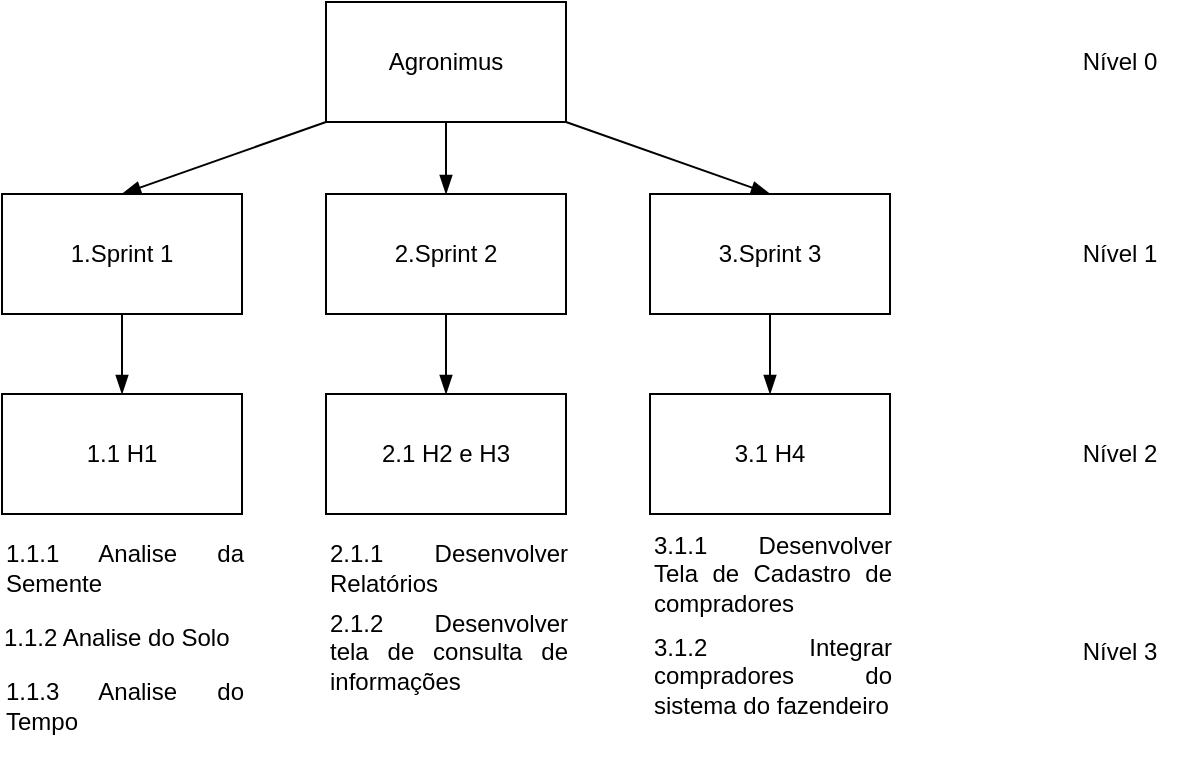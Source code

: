 <mxfile version="20.3.6" type="google"><diagram id="1mnR-P2wewhu9MI5VCOq" name="Página-1"><mxGraphModel grid="0" page="0" gridSize="10" guides="1" tooltips="1" connect="1" arrows="1" fold="1" pageScale="1" pageWidth="827" pageHeight="1169" math="0" shadow="0"><root><mxCell id="0"/><mxCell id="1" parent="0"/><mxCell id="-r7wzdcr3yc7kjTwW-Ge-1" value="Agronimus" style="rounded=0;whiteSpace=wrap;html=1;hachureGap=4;" vertex="1" parent="1"><mxGeometry x="255" y="41" width="120" height="60" as="geometry"/></mxCell><mxCell id="-r7wzdcr3yc7kjTwW-Ge-3" value="1.Sprint 1" style="rounded=0;whiteSpace=wrap;html=1;hachureGap=4;" vertex="1" parent="1"><mxGeometry x="93" y="137" width="120" height="60" as="geometry"/></mxCell><mxCell id="-r7wzdcr3yc7kjTwW-Ge-4" value="2.Sprint 2" style="rounded=0;whiteSpace=wrap;html=1;hachureGap=4;" vertex="1" parent="1"><mxGeometry x="255" y="137" width="120" height="60" as="geometry"/></mxCell><mxCell id="-r7wzdcr3yc7kjTwW-Ge-5" value="3.Sprint 3" style="rounded=0;whiteSpace=wrap;html=1;hachureGap=4;" vertex="1" parent="1"><mxGeometry x="417" y="137" width="120" height="60" as="geometry"/></mxCell><mxCell id="-r7wzdcr3yc7kjTwW-Ge-7" value="" style="endArrow=blockThin;html=1;rounded=0;startSize=14;endSize=7;sourcePerimeterSpacing=8;targetPerimeterSpacing=8;curved=1;exitX=0;exitY=1;exitDx=0;exitDy=0;entryX=0.5;entryY=0;entryDx=0;entryDy=0;endFill=1;" edge="1" parent="1" source="-r7wzdcr3yc7kjTwW-Ge-1" target="-r7wzdcr3yc7kjTwW-Ge-3"><mxGeometry width="50" height="50" relative="1" as="geometry"><mxPoint x="265" y="81" as="sourcePoint"/><mxPoint x="81" y="147" as="targetPoint"/></mxGeometry></mxCell><mxCell id="-r7wzdcr3yc7kjTwW-Ge-8" value="" style="endArrow=blockThin;html=1;rounded=0;startSize=14;endSize=7;sourcePerimeterSpacing=8;targetPerimeterSpacing=8;curved=1;exitX=0.5;exitY=1;exitDx=0;exitDy=0;entryX=0.5;entryY=0;entryDx=0;entryDy=0;endFill=1;" edge="1" parent="1" source="-r7wzdcr3yc7kjTwW-Ge-1" target="-r7wzdcr3yc7kjTwW-Ge-4"><mxGeometry width="50" height="50" relative="1" as="geometry"><mxPoint x="265" y="111" as="sourcePoint"/><mxPoint x="243" y="147" as="targetPoint"/></mxGeometry></mxCell><mxCell id="-r7wzdcr3yc7kjTwW-Ge-9" value="" style="endArrow=blockThin;html=1;rounded=0;startSize=14;endSize=7;sourcePerimeterSpacing=8;targetPerimeterSpacing=8;curved=1;exitX=1;exitY=1;exitDx=0;exitDy=0;entryX=0.5;entryY=0;entryDx=0;entryDy=0;endFill=1;" edge="1" parent="1" source="-r7wzdcr3yc7kjTwW-Ge-1" target="-r7wzdcr3yc7kjTwW-Ge-5"><mxGeometry width="50" height="50" relative="1" as="geometry"><mxPoint x="275" y="121" as="sourcePoint"/><mxPoint x="253" y="157" as="targetPoint"/></mxGeometry></mxCell><mxCell id="-r7wzdcr3yc7kjTwW-Ge-10" value="1.1 H1" style="rounded=0;whiteSpace=wrap;html=1;hachureGap=4;" vertex="1" parent="1"><mxGeometry x="93" y="237" width="120" height="60" as="geometry"/></mxCell><mxCell id="-r7wzdcr3yc7kjTwW-Ge-11" value="2.1 H2 e H3" style="rounded=0;whiteSpace=wrap;html=1;hachureGap=4;" vertex="1" parent="1"><mxGeometry x="255" y="237" width="120" height="60" as="geometry"/></mxCell><mxCell id="-r7wzdcr3yc7kjTwW-Ge-15" value="3.1 H4" style="rounded=0;whiteSpace=wrap;html=1;hachureGap=4;" vertex="1" parent="1"><mxGeometry x="417" y="237" width="120" height="60" as="geometry"/></mxCell><mxCell id="-r7wzdcr3yc7kjTwW-Ge-16" value="" style="endArrow=blockThin;html=1;rounded=0;startSize=14;endSize=7;sourcePerimeterSpacing=8;targetPerimeterSpacing=8;curved=1;exitX=0.5;exitY=1;exitDx=0;exitDy=0;entryX=0.5;entryY=0;entryDx=0;entryDy=0;endFill=1;" edge="1" parent="1" source="-r7wzdcr3yc7kjTwW-Ge-3" target="-r7wzdcr3yc7kjTwW-Ge-10"><mxGeometry width="50" height="50" relative="1" as="geometry"><mxPoint x="265" y="111" as="sourcePoint"/><mxPoint x="163" y="147" as="targetPoint"/></mxGeometry></mxCell><mxCell id="-r7wzdcr3yc7kjTwW-Ge-17" value="" style="endArrow=blockThin;html=1;rounded=0;startSize=14;endSize=7;sourcePerimeterSpacing=8;targetPerimeterSpacing=8;curved=1;exitX=0.5;exitY=1;exitDx=0;exitDy=0;entryX=0.5;entryY=0;entryDx=0;entryDy=0;endFill=1;" edge="1" parent="1" source="-r7wzdcr3yc7kjTwW-Ge-4" target="-r7wzdcr3yc7kjTwW-Ge-11"><mxGeometry width="50" height="50" relative="1" as="geometry"><mxPoint x="303" y="207" as="sourcePoint"/><mxPoint x="303" y="247" as="targetPoint"/></mxGeometry></mxCell><mxCell id="-r7wzdcr3yc7kjTwW-Ge-18" value="" style="endArrow=blockThin;html=1;rounded=0;startSize=14;endSize=7;sourcePerimeterSpacing=8;targetPerimeterSpacing=8;curved=1;exitX=0.5;exitY=1;exitDx=0;exitDy=0;entryX=0.5;entryY=0;entryDx=0;entryDy=0;endFill=1;" edge="1" parent="1" source="-r7wzdcr3yc7kjTwW-Ge-5" target="-r7wzdcr3yc7kjTwW-Ge-15"><mxGeometry width="50" height="50" relative="1" as="geometry"><mxPoint x="463" y="217" as="sourcePoint"/><mxPoint x="463" y="257" as="targetPoint"/></mxGeometry></mxCell><mxCell id="-r7wzdcr3yc7kjTwW-Ge-19" value="&lt;div style=&quot;text-align: justify;&quot;&gt;&lt;span style=&quot;background-color: initial;&quot;&gt;1.1.1 Analise da Semente&lt;/span&gt;&lt;/div&gt;" style="text;html=1;strokeColor=none;fillColor=none;align=left;verticalAlign=middle;whiteSpace=wrap;rounded=0;hachureGap=4;" vertex="1" parent="1"><mxGeometry x="93" y="297" width="121" height="54" as="geometry"/></mxCell><mxCell id="-r7wzdcr3yc7kjTwW-Ge-20" value="&lt;div style=&quot;text-align: justify;&quot;&gt;&lt;span style=&quot;background-color: initial;&quot;&gt;1.1.2 Analise do Solo&lt;/span&gt;&lt;/div&gt;" style="text;html=1;strokeColor=none;fillColor=none;align=left;verticalAlign=middle;whiteSpace=wrap;rounded=0;hachureGap=4;" vertex="1" parent="1"><mxGeometry x="92" y="332" width="121" height="54" as="geometry"/></mxCell><mxCell id="-r7wzdcr3yc7kjTwW-Ge-21" value="&lt;div style=&quot;text-align: justify;&quot;&gt;&lt;span style=&quot;background-color: initial;&quot;&gt;1.1.3 Analise do Tempo&lt;/span&gt;&lt;/div&gt;" style="text;html=1;strokeColor=none;fillColor=none;align=left;verticalAlign=middle;whiteSpace=wrap;rounded=0;hachureGap=4;" vertex="1" parent="1"><mxGeometry x="93" y="366" width="121" height="54" as="geometry"/></mxCell><mxCell id="-r7wzdcr3yc7kjTwW-Ge-22" value="&lt;div style=&quot;text-align: justify;&quot;&gt;&lt;span style=&quot;background-color: initial;&quot;&gt;2.1.1 Desenvolver Relatórios&lt;/span&gt;&lt;/div&gt;" style="text;html=1;strokeColor=none;fillColor=none;align=left;verticalAlign=middle;whiteSpace=wrap;rounded=0;hachureGap=4;" vertex="1" parent="1"><mxGeometry x="255" y="297" width="121" height="54" as="geometry"/></mxCell><mxCell id="-r7wzdcr3yc7kjTwW-Ge-23" value="&lt;div style=&quot;text-align: justify;&quot;&gt;&lt;span style=&quot;background-color: initial;&quot;&gt;2.1.2 Desenvolver tela de consulta de informações&lt;/span&gt;&lt;/div&gt;" style="text;html=1;strokeColor=none;fillColor=none;align=left;verticalAlign=middle;whiteSpace=wrap;rounded=0;hachureGap=4;" vertex="1" parent="1"><mxGeometry x="255" y="339" width="121" height="54" as="geometry"/></mxCell><mxCell id="-r7wzdcr3yc7kjTwW-Ge-25" value="&lt;div style=&quot;text-align: justify;&quot;&gt;&lt;span style=&quot;background-color: initial;&quot;&gt;3.1.1 Desenvolver Tela de Cadastro de compradores&lt;/span&gt;&lt;/div&gt;" style="text;html=1;strokeColor=none;fillColor=none;align=left;verticalAlign=middle;whiteSpace=wrap;rounded=0;hachureGap=4;" vertex="1" parent="1"><mxGeometry x="417" y="300" width="121" height="54" as="geometry"/></mxCell><mxCell id="-r7wzdcr3yc7kjTwW-Ge-26" value="&lt;div style=&quot;text-align: justify;&quot;&gt;&lt;span style=&quot;background-color: initial;&quot;&gt;3.1.2 Integrar compradores do sistema do fazendeiro&lt;/span&gt;&lt;/div&gt;" style="text;html=1;strokeColor=none;fillColor=none;align=left;verticalAlign=middle;whiteSpace=wrap;rounded=0;hachureGap=4;" vertex="1" parent="1"><mxGeometry x="417" y="351" width="121" height="54" as="geometry"/></mxCell><mxCell id="-r7wzdcr3yc7kjTwW-Ge-27" value="Nível 0" style="text;html=1;strokeColor=none;fillColor=none;align=center;verticalAlign=middle;whiteSpace=wrap;rounded=0;hachureGap=4;" vertex="1" parent="1"><mxGeometry x="622" y="56" width="60" height="30" as="geometry"/></mxCell><mxCell id="-r7wzdcr3yc7kjTwW-Ge-28" value="Nível 1" style="text;html=1;strokeColor=none;fillColor=none;align=center;verticalAlign=middle;whiteSpace=wrap;rounded=0;hachureGap=4;" vertex="1" parent="1"><mxGeometry x="622" y="152" width="60" height="30" as="geometry"/></mxCell><mxCell id="-r7wzdcr3yc7kjTwW-Ge-29" value="Nível 2" style="text;html=1;strokeColor=none;fillColor=none;align=center;verticalAlign=middle;whiteSpace=wrap;rounded=0;hachureGap=4;" vertex="1" parent="1"><mxGeometry x="622" y="252" width="60" height="30" as="geometry"/></mxCell><mxCell id="-r7wzdcr3yc7kjTwW-Ge-30" value="Nível 3" style="text;html=1;strokeColor=none;fillColor=none;align=center;verticalAlign=middle;whiteSpace=wrap;rounded=0;hachureGap=4;" vertex="1" parent="1"><mxGeometry x="622" y="351" width="60" height="30" as="geometry"/></mxCell></root></mxGraphModel></diagram></mxfile>